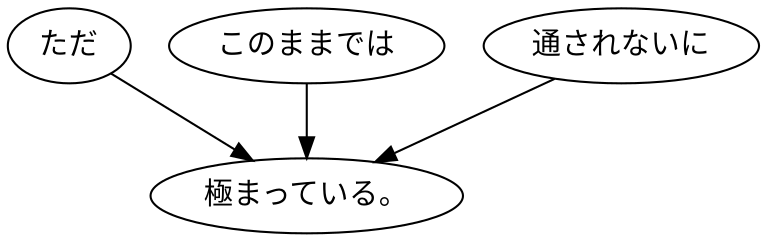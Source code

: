 digraph graph5553 {
	node0 [label="ただ"];
	node1 [label="このままでは"];
	node2 [label="通されないに"];
	node3 [label="極まっている。"];
	node0 -> node3;
	node1 -> node3;
	node2 -> node3;
}
